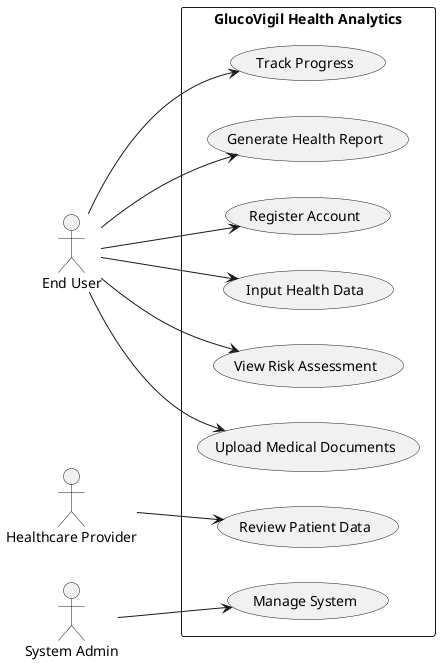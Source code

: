 
@startuml Use Case Diagram
left to right direction
actor "End User" as user
actor "Healthcare Provider" as doctor
actor "System Admin" as admin

rectangle "GlucoVigil Health Analytics" {
  usecase "Register Account" as UC1
  usecase "Input Health Data" as UC2
  usecase "View Risk Assessment" as UC3
  usecase "Upload Medical Documents" as UC4
  usecase "Track Progress" as UC5
  usecase "Generate Health Report" as UC6
  usecase "Manage System" as UC7
  usecase "Review Patient Data" as UC8
}

user --> UC1
user --> UC2
user --> UC3
user --> UC4
user --> UC5
user --> UC6
doctor --> UC8
admin --> UC7
@enduml

@startuml Activity Diagram
start
:User Registration;
:Complete Health Profile;
fork
  :Input Demographics;
fork again
  :Input Physiological Data;
fork again
  :Input Lifestyle Data;
end fork
:Process Health Data;
:Calculate Risk Score;
if (Risk Level?) then (High)
  :Generate Urgent Recommendations;
else (Low/Moderate)
  :Generate Standard Recommendations;
endif
:Display Results;
:Track Progress;
stop
@enduml

@startuml State Chart
[*] --> Unregistered
Unregistered --> Registered : Register
Registered --> ProfileIncomplete : Initial Login
ProfileIncomplete --> ProfileComplete : Submit Health Data
ProfileComplete --> RiskAssessed : Calculate Risk
RiskAssessed --> Monitoring : Generate Plan
Monitoring --> RiskReassessed : Update Health Data
RiskReassessed --> Monitoring : Update Plan
Monitoring --> [*] : Account Closed
@enduml

@startuml Class Diagram
class User {
  +id: number
  +username: string
  +email: string
  +password: string
  +healthData: HealthData
  +register()
  +updateProfile()
}

class HealthData {
  +demographics: Demographics
  +physiological: Physiological
  +lifestyle: Lifestyle
  +calculateRisk()
  +updateMetrics()
}

class RiskAssessment {
  +score: number
  +level: string
  +factors: string[]
  +generateReport()
  +updateAssessment()
}

class Recommendation {
  +type: string
  +priority: number
  +description: string
  +generatePlan()
}

User "1" *-- "1" HealthData
HealthData "1" -- "1" RiskAssessment
RiskAssessment "1" -- "*" Recommendation
@enduml
